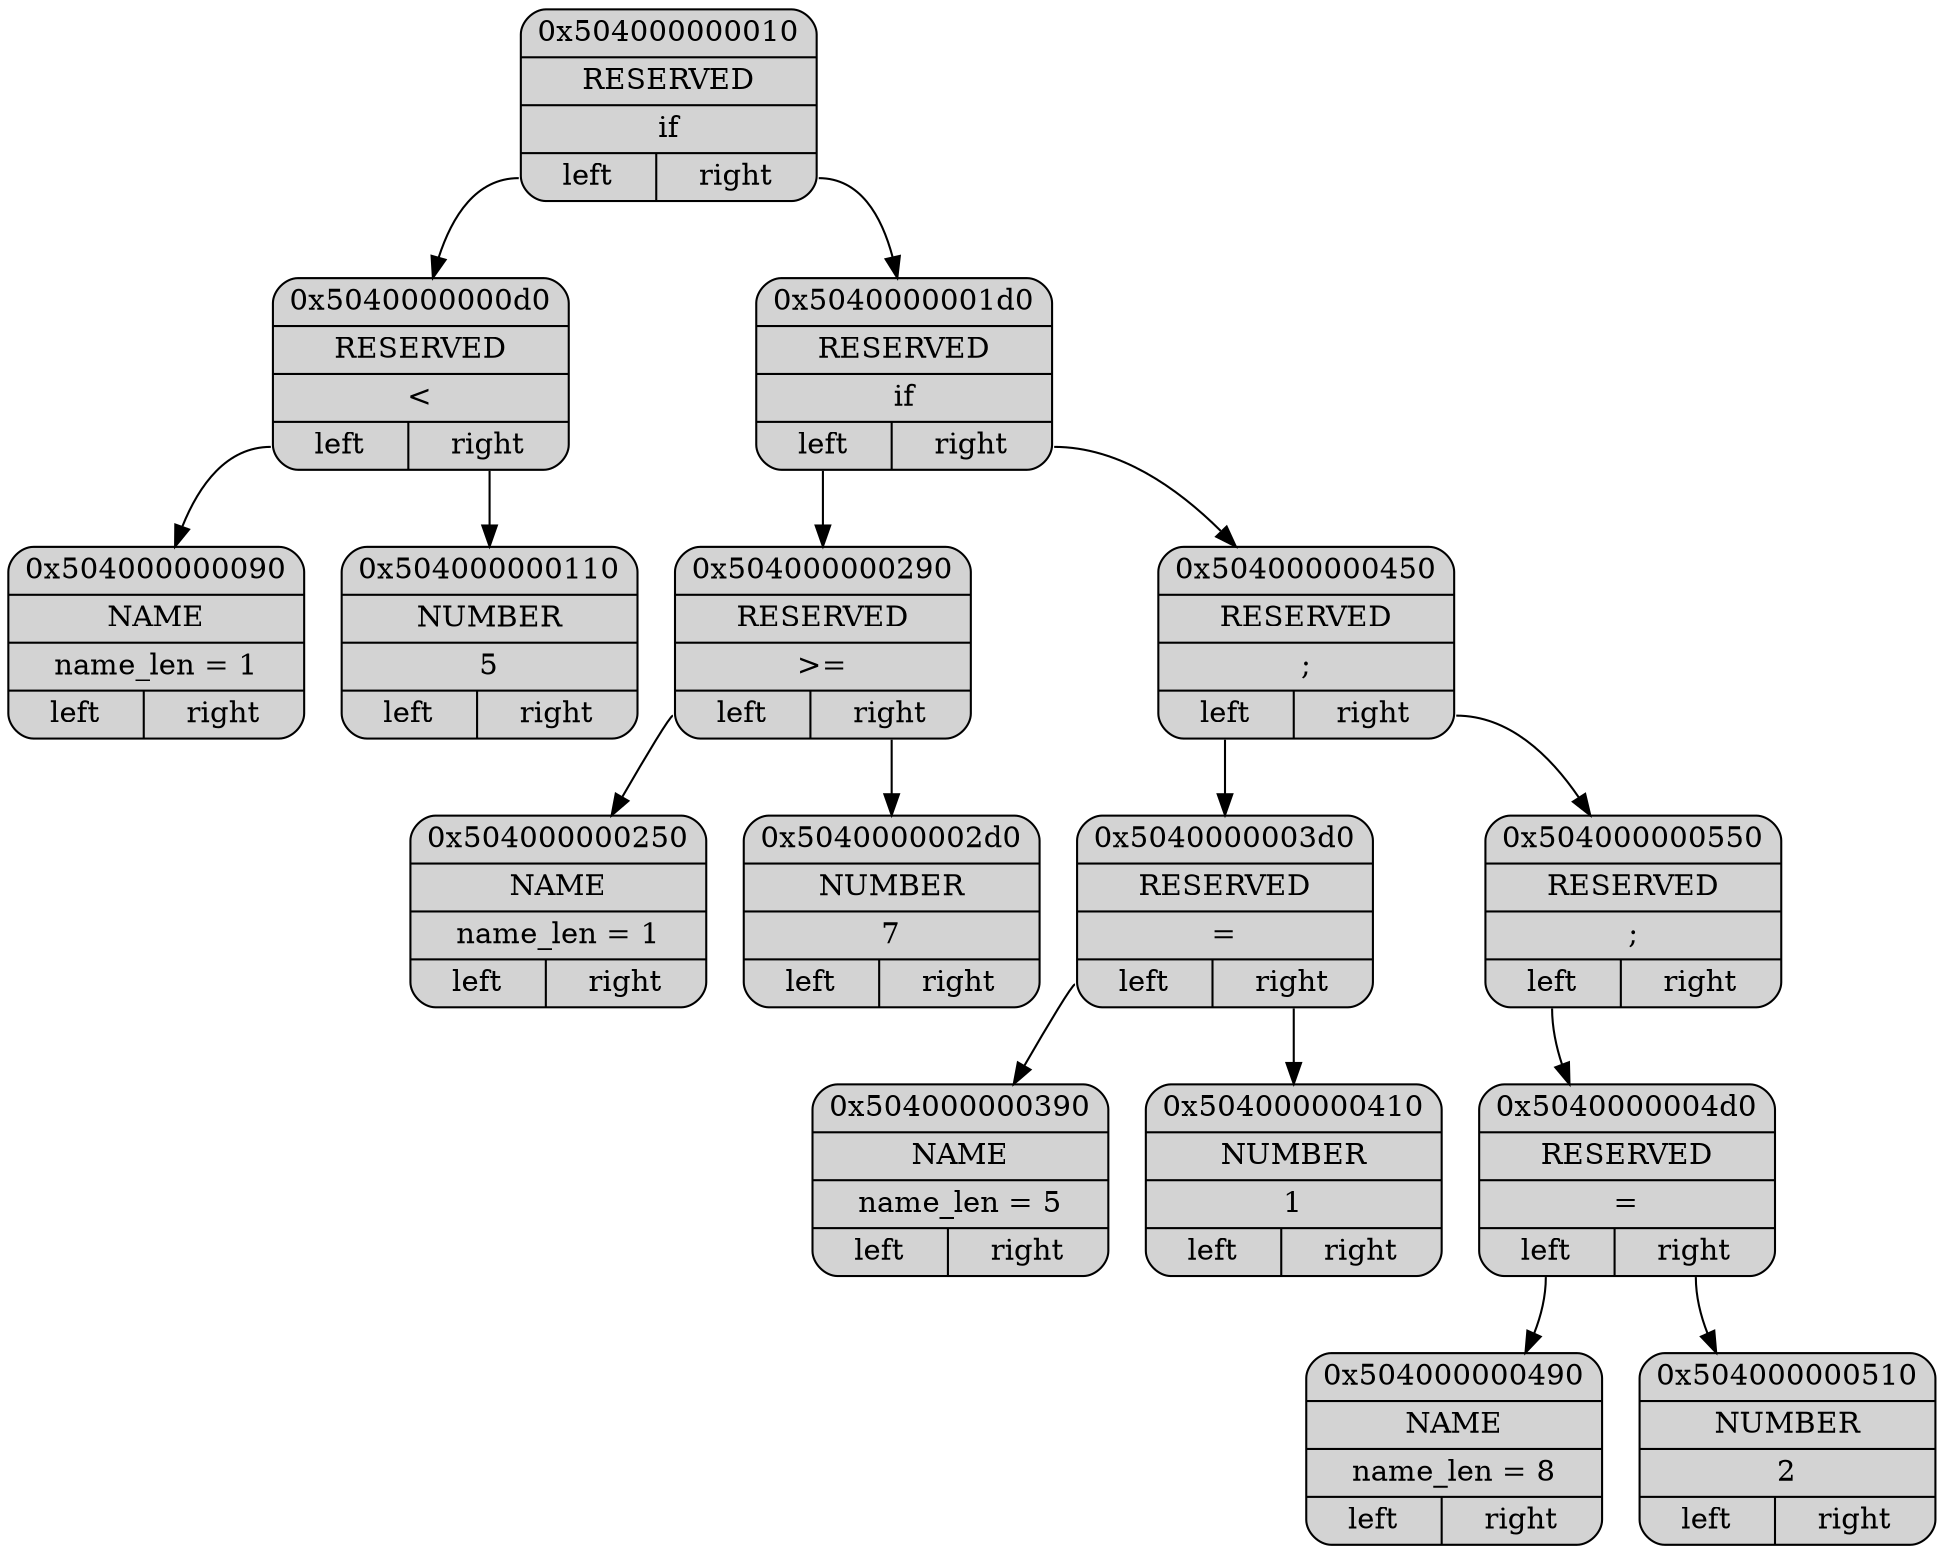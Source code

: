 digraph G
{
node[shape="record", style="rounded, filled"];

p0x504000000010[label = "{ <ptr> 0x504000000010 | <type> RESERVED | <data> \if | { <l>left|<r>right } }"];
p0x5040000000d0[label = "{ <ptr> 0x5040000000d0 | <type> RESERVED | <data> \< | { <l>left|<r>right } }"];
p0x504000000090[label = "{ <ptr> 0x504000000090 | <type> NAME | <data> name_len = 1 | { <l>left|<r>right } }"];
p0x504000000110[label = "{ <ptr> 0x504000000110 | <type> NUMBER | <data> 5 | { <l>left|<r>right } }"];
p0x5040000001d0[label = "{ <ptr> 0x5040000001d0 | <type> RESERVED | <data> \if | { <l>left|<r>right } }"];
p0x504000000290[label = "{ <ptr> 0x504000000290 | <type> RESERVED | <data> \>= | { <l>left|<r>right } }"];
p0x504000000250[label = "{ <ptr> 0x504000000250 | <type> NAME | <data> name_len = 1 | { <l>left|<r>right } }"];
p0x5040000002d0[label = "{ <ptr> 0x5040000002d0 | <type> NUMBER | <data> 7 | { <l>left|<r>right } }"];
p0x504000000450[label = "{ <ptr> 0x504000000450 | <type> RESERVED | <data> \; | { <l>left|<r>right } }"];
p0x5040000003d0[label = "{ <ptr> 0x5040000003d0 | <type> RESERVED | <data> \= | { <l>left|<r>right } }"];
p0x504000000390[label = "{ <ptr> 0x504000000390 | <type> NAME | <data> name_len = 5 | { <l>left|<r>right } }"];
p0x504000000410[label = "{ <ptr> 0x504000000410 | <type> NUMBER | <data> 1 | { <l>left|<r>right } }"];
p0x504000000550[label = "{ <ptr> 0x504000000550 | <type> RESERVED | <data> \; | { <l>left|<r>right } }"];
p0x5040000004d0[label = "{ <ptr> 0x5040000004d0 | <type> RESERVED | <data> \= | { <l>left|<r>right } }"];
p0x504000000490[label = "{ <ptr> 0x504000000490 | <type> NAME | <data> name_len = 8 | { <l>left|<r>right } }"];
p0x504000000510[label = "{ <ptr> 0x504000000510 | <type> NUMBER | <data> 2 | { <l>left|<r>right } }"];

p0x504000000010:<l> -> p0x5040000000d0
p0x5040000000d0:<l> -> p0x504000000090
p0x5040000000d0:<r> -> p0x504000000110
p0x504000000010:<r> -> p0x5040000001d0
p0x5040000001d0:<l> -> p0x504000000290
p0x504000000290:<l> -> p0x504000000250
p0x504000000290:<r> -> p0x5040000002d0
p0x5040000001d0:<r> -> p0x504000000450
p0x504000000450:<l> -> p0x5040000003d0
p0x5040000003d0:<l> -> p0x504000000390
p0x5040000003d0:<r> -> p0x504000000410
p0x504000000450:<r> -> p0x504000000550
p0x504000000550:<l> -> p0x5040000004d0
p0x5040000004d0:<l> -> p0x504000000490
p0x5040000004d0:<r> -> p0x504000000510
}
